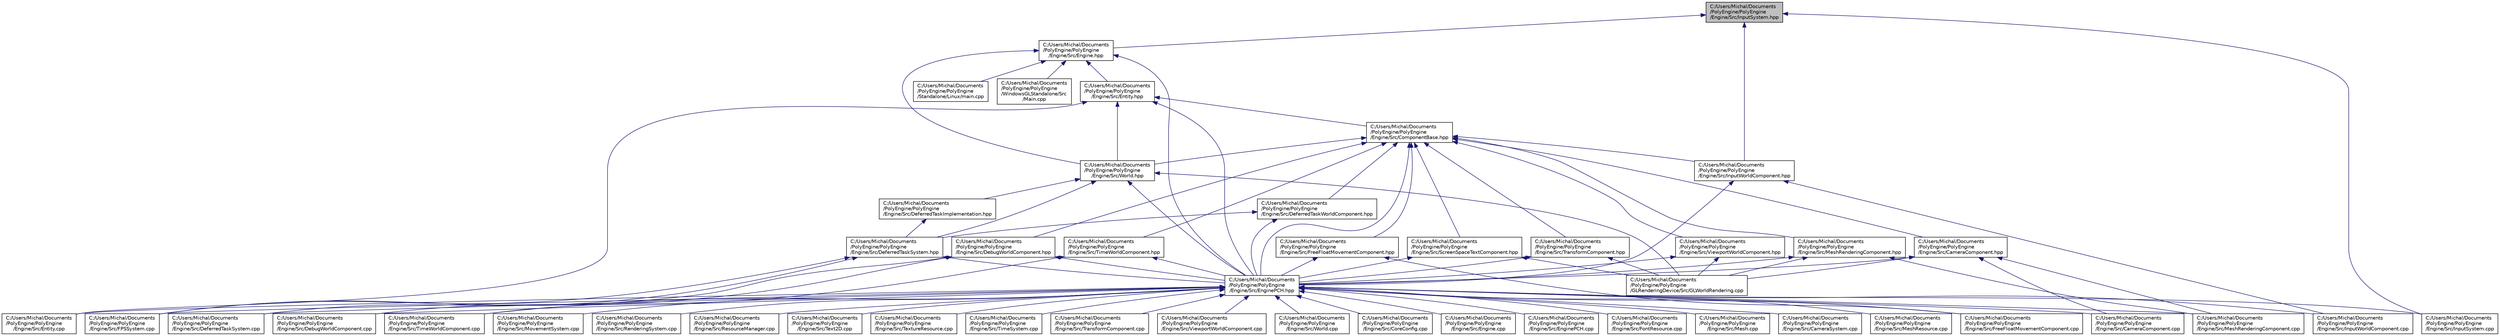 digraph "C:/Users/Michal/Documents/PolyEngine/PolyEngine/Engine/Src/InputSystem.hpp"
{
  edge [fontname="Helvetica",fontsize="10",labelfontname="Helvetica",labelfontsize="10"];
  node [fontname="Helvetica",fontsize="10",shape=record];
  Node23 [label="C:/Users/Michal/Documents\l/PolyEngine/PolyEngine\l/Engine/Src/InputSystem.hpp",height=0.2,width=0.4,color="black", fillcolor="grey75", style="filled", fontcolor="black"];
  Node23 -> Node24 [dir="back",color="midnightblue",fontsize="10",style="solid",fontname="Helvetica"];
  Node24 [label="C:/Users/Michal/Documents\l/PolyEngine/PolyEngine\l/Engine/Src/Engine.hpp",height=0.2,width=0.4,color="black", fillcolor="white", style="filled",URL="$_engine_8hpp.html"];
  Node24 -> Node25 [dir="back",color="midnightblue",fontsize="10",style="solid",fontname="Helvetica"];
  Node25 [label="C:/Users/Michal/Documents\l/PolyEngine/PolyEngine\l/Engine/Src/EnginePCH.hpp",height=0.2,width=0.4,color="black", fillcolor="white", style="filled",URL="$_engine_p_c_h_8hpp.html"];
  Node25 -> Node26 [dir="back",color="midnightblue",fontsize="10",style="solid",fontname="Helvetica"];
  Node26 [label="C:/Users/Michal/Documents\l/PolyEngine/PolyEngine\l/Engine/Src/CameraComponent.cpp",height=0.2,width=0.4,color="black", fillcolor="white", style="filled",URL="$_camera_component_8cpp.html"];
  Node25 -> Node27 [dir="back",color="midnightblue",fontsize="10",style="solid",fontname="Helvetica"];
  Node27 [label="C:/Users/Michal/Documents\l/PolyEngine/PolyEngine\l/Engine/Src/CameraSystem.cpp",height=0.2,width=0.4,color="black", fillcolor="white", style="filled",URL="$_camera_system_8cpp.html"];
  Node25 -> Node28 [dir="back",color="midnightblue",fontsize="10",style="solid",fontname="Helvetica"];
  Node28 [label="C:/Users/Michal/Documents\l/PolyEngine/PolyEngine\l/Engine/Src/CoreConfig.cpp",height=0.2,width=0.4,color="black", fillcolor="white", style="filled",URL="$_core_config_8cpp.html"];
  Node25 -> Node29 [dir="back",color="midnightblue",fontsize="10",style="solid",fontname="Helvetica"];
  Node29 [label="C:/Users/Michal/Documents\l/PolyEngine/PolyEngine\l/Engine/Src/DebugWorldComponent.cpp",height=0.2,width=0.4,color="black", fillcolor="white", style="filled",URL="$_debug_world_component_8cpp.html"];
  Node25 -> Node30 [dir="back",color="midnightblue",fontsize="10",style="solid",fontname="Helvetica"];
  Node30 [label="C:/Users/Michal/Documents\l/PolyEngine/PolyEngine\l/Engine/Src/DeferredTaskSystem.cpp",height=0.2,width=0.4,color="black", fillcolor="white", style="filled",URL="$_deferred_task_system_8cpp.html"];
  Node25 -> Node31 [dir="back",color="midnightblue",fontsize="10",style="solid",fontname="Helvetica"];
  Node31 [label="C:/Users/Michal/Documents\l/PolyEngine/PolyEngine\l/Engine/Src/Engine.cpp",height=0.2,width=0.4,color="black", fillcolor="white", style="filled",URL="$_engine_8cpp.html"];
  Node25 -> Node32 [dir="back",color="midnightblue",fontsize="10",style="solid",fontname="Helvetica"];
  Node32 [label="C:/Users/Michal/Documents\l/PolyEngine/PolyEngine\l/Engine/Src/EnginePCH.cpp",height=0.2,width=0.4,color="black", fillcolor="white", style="filled",URL="$_engine_p_c_h_8cpp.html"];
  Node25 -> Node33 [dir="back",color="midnightblue",fontsize="10",style="solid",fontname="Helvetica"];
  Node33 [label="C:/Users/Michal/Documents\l/PolyEngine/PolyEngine\l/Engine/Src/Entity.cpp",height=0.2,width=0.4,color="black", fillcolor="white", style="filled",URL="$_entity_8cpp.html"];
  Node25 -> Node34 [dir="back",color="midnightblue",fontsize="10",style="solid",fontname="Helvetica"];
  Node34 [label="C:/Users/Michal/Documents\l/PolyEngine/PolyEngine\l/Engine/Src/FontResource.cpp",height=0.2,width=0.4,color="black", fillcolor="white", style="filled",URL="$_font_resource_8cpp.html"];
  Node25 -> Node35 [dir="back",color="midnightblue",fontsize="10",style="solid",fontname="Helvetica"];
  Node35 [label="C:/Users/Michal/Documents\l/PolyEngine/PolyEngine\l/Engine/Src/FPSSystem.cpp",height=0.2,width=0.4,color="black", fillcolor="white", style="filled",URL="$_f_p_s_system_8cpp.html"];
  Node25 -> Node36 [dir="back",color="midnightblue",fontsize="10",style="solid",fontname="Helvetica"];
  Node36 [label="C:/Users/Michal/Documents\l/PolyEngine/PolyEngine\l/Engine/Src/FreeFloatMovementComponent.cpp",height=0.2,width=0.4,color="black", fillcolor="white", style="filled",URL="$_free_float_movement_component_8cpp.html"];
  Node25 -> Node37 [dir="back",color="midnightblue",fontsize="10",style="solid",fontname="Helvetica"];
  Node37 [label="C:/Users/Michal/Documents\l/PolyEngine/PolyEngine\l/Engine/Src/InputSystem.cpp",height=0.2,width=0.4,color="black", fillcolor="white", style="filled",URL="$_input_system_8cpp.html"];
  Node25 -> Node38 [dir="back",color="midnightblue",fontsize="10",style="solid",fontname="Helvetica"];
  Node38 [label="C:/Users/Michal/Documents\l/PolyEngine/PolyEngine\l/Engine/Src/InputWorldComponent.cpp",height=0.2,width=0.4,color="black", fillcolor="white", style="filled",URL="$_input_world_component_8cpp.html"];
  Node25 -> Node39 [dir="back",color="midnightblue",fontsize="10",style="solid",fontname="Helvetica"];
  Node39 [label="C:/Users/Michal/Documents\l/PolyEngine/PolyEngine\l/Engine/Src/Mesh.cpp",height=0.2,width=0.4,color="black", fillcolor="white", style="filled",URL="$_mesh_8cpp.html"];
  Node25 -> Node40 [dir="back",color="midnightblue",fontsize="10",style="solid",fontname="Helvetica"];
  Node40 [label="C:/Users/Michal/Documents\l/PolyEngine/PolyEngine\l/Engine/Src/MeshRenderingComponent.cpp",height=0.2,width=0.4,color="black", fillcolor="white", style="filled",URL="$_mesh_rendering_component_8cpp.html"];
  Node25 -> Node41 [dir="back",color="midnightblue",fontsize="10",style="solid",fontname="Helvetica"];
  Node41 [label="C:/Users/Michal/Documents\l/PolyEngine/PolyEngine\l/Engine/Src/MeshResource.cpp",height=0.2,width=0.4,color="black", fillcolor="white", style="filled",URL="$_mesh_resource_8cpp.html"];
  Node25 -> Node42 [dir="back",color="midnightblue",fontsize="10",style="solid",fontname="Helvetica"];
  Node42 [label="C:/Users/Michal/Documents\l/PolyEngine/PolyEngine\l/Engine/Src/MovementSystem.cpp",height=0.2,width=0.4,color="black", fillcolor="white", style="filled",URL="$_movement_system_8cpp.html"];
  Node25 -> Node43 [dir="back",color="midnightblue",fontsize="10",style="solid",fontname="Helvetica"];
  Node43 [label="C:/Users/Michal/Documents\l/PolyEngine/PolyEngine\l/Engine/Src/RenderingSystem.cpp",height=0.2,width=0.4,color="black", fillcolor="white", style="filled",URL="$_rendering_system_8cpp.html"];
  Node25 -> Node44 [dir="back",color="midnightblue",fontsize="10",style="solid",fontname="Helvetica"];
  Node44 [label="C:/Users/Michal/Documents\l/PolyEngine/PolyEngine\l/Engine/Src/ResourceManager.cpp",height=0.2,width=0.4,color="black", fillcolor="white", style="filled",URL="$_resource_manager_8cpp.html"];
  Node25 -> Node45 [dir="back",color="midnightblue",fontsize="10",style="solid",fontname="Helvetica"];
  Node45 [label="C:/Users/Michal/Documents\l/PolyEngine/PolyEngine\l/Engine/Src/Text2D.cpp",height=0.2,width=0.4,color="black", fillcolor="white", style="filled",URL="$_text2_d_8cpp.html"];
  Node25 -> Node46 [dir="back",color="midnightblue",fontsize="10",style="solid",fontname="Helvetica"];
  Node46 [label="C:/Users/Michal/Documents\l/PolyEngine/PolyEngine\l/Engine/Src/TextureResource.cpp",height=0.2,width=0.4,color="black", fillcolor="white", style="filled",URL="$_texture_resource_8cpp.html"];
  Node25 -> Node47 [dir="back",color="midnightblue",fontsize="10",style="solid",fontname="Helvetica"];
  Node47 [label="C:/Users/Michal/Documents\l/PolyEngine/PolyEngine\l/Engine/Src/TimeSystem.cpp",height=0.2,width=0.4,color="black", fillcolor="white", style="filled",URL="$_time_system_8cpp.html"];
  Node25 -> Node48 [dir="back",color="midnightblue",fontsize="10",style="solid",fontname="Helvetica"];
  Node48 [label="C:/Users/Michal/Documents\l/PolyEngine/PolyEngine\l/Engine/Src/TimeWorldComponent.cpp",height=0.2,width=0.4,color="black", fillcolor="white", style="filled",URL="$_time_world_component_8cpp.html"];
  Node25 -> Node49 [dir="back",color="midnightblue",fontsize="10",style="solid",fontname="Helvetica"];
  Node49 [label="C:/Users/Michal/Documents\l/PolyEngine/PolyEngine\l/Engine/Src/TransformComponent.cpp",height=0.2,width=0.4,color="black", fillcolor="white", style="filled",URL="$_transform_component_8cpp.html"];
  Node25 -> Node50 [dir="back",color="midnightblue",fontsize="10",style="solid",fontname="Helvetica"];
  Node50 [label="C:/Users/Michal/Documents\l/PolyEngine/PolyEngine\l/Engine/Src/ViewportWorldComponent.cpp",height=0.2,width=0.4,color="black", fillcolor="white", style="filled",URL="$_viewport_world_component_8cpp.html"];
  Node25 -> Node51 [dir="back",color="midnightblue",fontsize="10",style="solid",fontname="Helvetica"];
  Node51 [label="C:/Users/Michal/Documents\l/PolyEngine/PolyEngine\l/Engine/Src/World.cpp",height=0.2,width=0.4,color="black", fillcolor="white", style="filled",URL="$_world_8cpp.html"];
  Node24 -> Node52 [dir="back",color="midnightblue",fontsize="10",style="solid",fontname="Helvetica"];
  Node52 [label="C:/Users/Michal/Documents\l/PolyEngine/PolyEngine\l/Engine/Src/Entity.hpp",height=0.2,width=0.4,color="black", fillcolor="white", style="filled",URL="$_entity_8hpp.html"];
  Node52 -> Node53 [dir="back",color="midnightblue",fontsize="10",style="solid",fontname="Helvetica"];
  Node53 [label="C:/Users/Michal/Documents\l/PolyEngine/PolyEngine\l/Engine/Src/ComponentBase.hpp",height=0.2,width=0.4,color="black", fillcolor="white", style="filled",URL="$_component_base_8hpp.html"];
  Node53 -> Node25 [dir="back",color="midnightblue",fontsize="10",style="solid",fontname="Helvetica"];
  Node53 -> Node54 [dir="back",color="midnightblue",fontsize="10",style="solid",fontname="Helvetica"];
  Node54 [label="C:/Users/Michal/Documents\l/PolyEngine/PolyEngine\l/Engine/Src/World.hpp",height=0.2,width=0.4,color="black", fillcolor="white", style="filled",URL="$_world_8hpp.html"];
  Node54 -> Node25 [dir="back",color="midnightblue",fontsize="10",style="solid",fontname="Helvetica"];
  Node54 -> Node55 [dir="back",color="midnightblue",fontsize="10",style="solid",fontname="Helvetica"];
  Node55 [label="C:/Users/Michal/Documents\l/PolyEngine/PolyEngine\l/Engine/Src/DeferredTaskImplementation.hpp",height=0.2,width=0.4,color="black", fillcolor="white", style="filled",URL="$_deferred_task_implementation_8hpp.html"];
  Node55 -> Node56 [dir="back",color="midnightblue",fontsize="10",style="solid",fontname="Helvetica"];
  Node56 [label="C:/Users/Michal/Documents\l/PolyEngine/PolyEngine\l/Engine/Src/DeferredTaskSystem.hpp",height=0.2,width=0.4,color="black", fillcolor="white", style="filled",URL="$_deferred_task_system_8hpp.html"];
  Node56 -> Node25 [dir="back",color="midnightblue",fontsize="10",style="solid",fontname="Helvetica"];
  Node56 -> Node30 [dir="back",color="midnightblue",fontsize="10",style="solid",fontname="Helvetica"];
  Node56 -> Node35 [dir="back",color="midnightblue",fontsize="10",style="solid",fontname="Helvetica"];
  Node54 -> Node56 [dir="back",color="midnightblue",fontsize="10",style="solid",fontname="Helvetica"];
  Node54 -> Node57 [dir="back",color="midnightblue",fontsize="10",style="solid",fontname="Helvetica"];
  Node57 [label="C:/Users/Michal/Documents\l/PolyEngine/PolyEngine\l/GLRenderingDevice/Src/GLWorldRendering.cpp",height=0.2,width=0.4,color="black", fillcolor="white", style="filled",URL="$_g_l_world_rendering_8cpp.html"];
  Node53 -> Node58 [dir="back",color="midnightblue",fontsize="10",style="solid",fontname="Helvetica"];
  Node58 [label="C:/Users/Michal/Documents\l/PolyEngine/PolyEngine\l/Engine/Src/CameraComponent.hpp",height=0.2,width=0.4,color="black", fillcolor="white", style="filled",URL="$_camera_component_8hpp.html"];
  Node58 -> Node25 [dir="back",color="midnightblue",fontsize="10",style="solid",fontname="Helvetica"];
  Node58 -> Node26 [dir="back",color="midnightblue",fontsize="10",style="solid",fontname="Helvetica"];
  Node58 -> Node40 [dir="back",color="midnightblue",fontsize="10",style="solid",fontname="Helvetica"];
  Node58 -> Node57 [dir="back",color="midnightblue",fontsize="10",style="solid",fontname="Helvetica"];
  Node53 -> Node59 [dir="back",color="midnightblue",fontsize="10",style="solid",fontname="Helvetica"];
  Node59 [label="C:/Users/Michal/Documents\l/PolyEngine/PolyEngine\l/Engine/Src/FreeFloatMovementComponent.hpp",height=0.2,width=0.4,color="black", fillcolor="white", style="filled",URL="$_free_float_movement_component_8hpp.html"];
  Node59 -> Node25 [dir="back",color="midnightblue",fontsize="10",style="solid",fontname="Helvetica"];
  Node59 -> Node36 [dir="back",color="midnightblue",fontsize="10",style="solid",fontname="Helvetica"];
  Node53 -> Node60 [dir="back",color="midnightblue",fontsize="10",style="solid",fontname="Helvetica"];
  Node60 [label="C:/Users/Michal/Documents\l/PolyEngine/PolyEngine\l/Engine/Src/MeshRenderingComponent.hpp",height=0.2,width=0.4,color="black", fillcolor="white", style="filled",URL="$_mesh_rendering_component_8hpp.html"];
  Node60 -> Node25 [dir="back",color="midnightblue",fontsize="10",style="solid",fontname="Helvetica"];
  Node60 -> Node40 [dir="back",color="midnightblue",fontsize="10",style="solid",fontname="Helvetica"];
  Node60 -> Node57 [dir="back",color="midnightblue",fontsize="10",style="solid",fontname="Helvetica"];
  Node53 -> Node61 [dir="back",color="midnightblue",fontsize="10",style="solid",fontname="Helvetica"];
  Node61 [label="C:/Users/Michal/Documents\l/PolyEngine/PolyEngine\l/Engine/Src/ScreenSpaceTextComponent.hpp",height=0.2,width=0.4,color="black", fillcolor="white", style="filled",URL="$_screen_space_text_component_8hpp.html"];
  Node61 -> Node25 [dir="back",color="midnightblue",fontsize="10",style="solid",fontname="Helvetica"];
  Node61 -> Node57 [dir="back",color="midnightblue",fontsize="10",style="solid",fontname="Helvetica"];
  Node53 -> Node62 [dir="back",color="midnightblue",fontsize="10",style="solid",fontname="Helvetica"];
  Node62 [label="C:/Users/Michal/Documents\l/PolyEngine/PolyEngine\l/Engine/Src/TransformComponent.hpp",height=0.2,width=0.4,color="black", fillcolor="white", style="filled",URL="$_transform_component_8hpp.html"];
  Node62 -> Node25 [dir="back",color="midnightblue",fontsize="10",style="solid",fontname="Helvetica"];
  Node62 -> Node57 [dir="back",color="midnightblue",fontsize="10",style="solid",fontname="Helvetica"];
  Node53 -> Node63 [dir="back",color="midnightblue",fontsize="10",style="solid",fontname="Helvetica"];
  Node63 [label="C:/Users/Michal/Documents\l/PolyEngine/PolyEngine\l/Engine/Src/DebugWorldComponent.hpp",height=0.2,width=0.4,color="black", fillcolor="white", style="filled",URL="$_debug_world_component_8hpp.html"];
  Node63 -> Node25 [dir="back",color="midnightblue",fontsize="10",style="solid",fontname="Helvetica"];
  Node63 -> Node29 [dir="back",color="midnightblue",fontsize="10",style="solid",fontname="Helvetica"];
  Node63 -> Node35 [dir="back",color="midnightblue",fontsize="10",style="solid",fontname="Helvetica"];
  Node53 -> Node64 [dir="back",color="midnightblue",fontsize="10",style="solid",fontname="Helvetica"];
  Node64 [label="C:/Users/Michal/Documents\l/PolyEngine/PolyEngine\l/Engine/Src/InputWorldComponent.hpp",height=0.2,width=0.4,color="black", fillcolor="white", style="filled",URL="$_input_world_component_8hpp.html"];
  Node64 -> Node25 [dir="back",color="midnightblue",fontsize="10",style="solid",fontname="Helvetica"];
  Node64 -> Node38 [dir="back",color="midnightblue",fontsize="10",style="solid",fontname="Helvetica"];
  Node53 -> Node65 [dir="back",color="midnightblue",fontsize="10",style="solid",fontname="Helvetica"];
  Node65 [label="C:/Users/Michal/Documents\l/PolyEngine/PolyEngine\l/Engine/Src/TimeWorldComponent.hpp",height=0.2,width=0.4,color="black", fillcolor="white", style="filled",URL="$_time_world_component_8hpp.html"];
  Node65 -> Node25 [dir="back",color="midnightblue",fontsize="10",style="solid",fontname="Helvetica"];
  Node65 -> Node48 [dir="back",color="midnightblue",fontsize="10",style="solid",fontname="Helvetica"];
  Node53 -> Node66 [dir="back",color="midnightblue",fontsize="10",style="solid",fontname="Helvetica"];
  Node66 [label="C:/Users/Michal/Documents\l/PolyEngine/PolyEngine\l/Engine/Src/ViewportWorldComponent.hpp",height=0.2,width=0.4,color="black", fillcolor="white", style="filled",URL="$_viewport_world_component_8hpp.html"];
  Node66 -> Node25 [dir="back",color="midnightblue",fontsize="10",style="solid",fontname="Helvetica"];
  Node66 -> Node57 [dir="back",color="midnightblue",fontsize="10",style="solid",fontname="Helvetica"];
  Node53 -> Node67 [dir="back",color="midnightblue",fontsize="10",style="solid",fontname="Helvetica"];
  Node67 [label="C:/Users/Michal/Documents\l/PolyEngine/PolyEngine\l/Engine/Src/DeferredTaskWorldComponent.hpp",height=0.2,width=0.4,color="black", fillcolor="white", style="filled",URL="$_deferred_task_world_component_8hpp.html"];
  Node67 -> Node25 [dir="back",color="midnightblue",fontsize="10",style="solid",fontname="Helvetica"];
  Node67 -> Node56 [dir="back",color="midnightblue",fontsize="10",style="solid",fontname="Helvetica"];
  Node52 -> Node25 [dir="back",color="midnightblue",fontsize="10",style="solid",fontname="Helvetica"];
  Node52 -> Node54 [dir="back",color="midnightblue",fontsize="10",style="solid",fontname="Helvetica"];
  Node52 -> Node33 [dir="back",color="midnightblue",fontsize="10",style="solid",fontname="Helvetica"];
  Node24 -> Node54 [dir="back",color="midnightblue",fontsize="10",style="solid",fontname="Helvetica"];
  Node24 -> Node68 [dir="back",color="midnightblue",fontsize="10",style="solid",fontname="Helvetica"];
  Node68 [label="C:/Users/Michal/Documents\l/PolyEngine/PolyEngine\l/Standalone/Linux/main.cpp",height=0.2,width=0.4,color="black", fillcolor="white", style="filled",URL="$_standalone_2_linux_2main_8cpp.html"];
  Node24 -> Node69 [dir="back",color="midnightblue",fontsize="10",style="solid",fontname="Helvetica"];
  Node69 [label="C:/Users/Michal/Documents\l/PolyEngine/PolyEngine\l/WindowsGLStandalone/Src\l/Main.cpp",height=0.2,width=0.4,color="black", fillcolor="white", style="filled",URL="$_windows_g_l_standalone_2_src_2main_8cpp.html"];
  Node23 -> Node64 [dir="back",color="midnightblue",fontsize="10",style="solid",fontname="Helvetica"];
  Node23 -> Node37 [dir="back",color="midnightblue",fontsize="10",style="solid",fontname="Helvetica"];
}
